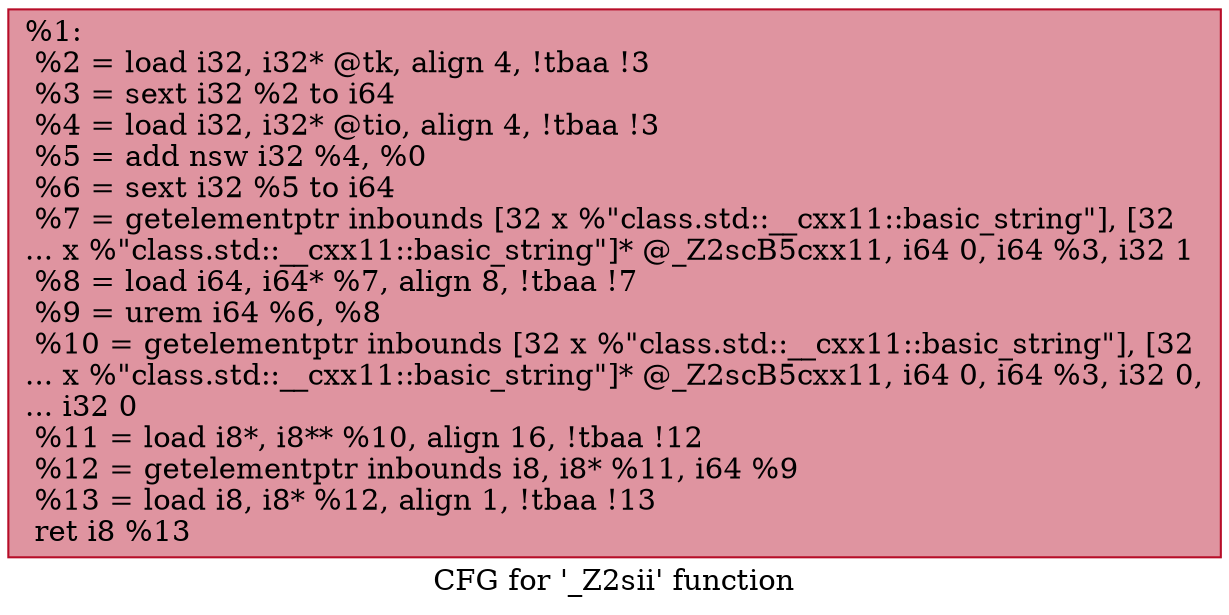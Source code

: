 digraph "CFG for '_Z2sii' function" {
	label="CFG for '_Z2sii' function";

	Node0x5581e74200c0 [shape=record,color="#b70d28ff", style=filled, fillcolor="#b70d2870",label="{%1:\l  %2 = load i32, i32* @tk, align 4, !tbaa !3\l  %3 = sext i32 %2 to i64\l  %4 = load i32, i32* @tio, align 4, !tbaa !3\l  %5 = add nsw i32 %4, %0\l  %6 = sext i32 %5 to i64\l  %7 = getelementptr inbounds [32 x %\"class.std::__cxx11::basic_string\"], [32\l... x %\"class.std::__cxx11::basic_string\"]* @_Z2scB5cxx11, i64 0, i64 %3, i32 1\l  %8 = load i64, i64* %7, align 8, !tbaa !7\l  %9 = urem i64 %6, %8\l  %10 = getelementptr inbounds [32 x %\"class.std::__cxx11::basic_string\"], [32\l... x %\"class.std::__cxx11::basic_string\"]* @_Z2scB5cxx11, i64 0, i64 %3, i32 0,\l... i32 0\l  %11 = load i8*, i8** %10, align 16, !tbaa !12\l  %12 = getelementptr inbounds i8, i8* %11, i64 %9\l  %13 = load i8, i8* %12, align 1, !tbaa !13\l  ret i8 %13\l}"];
}
